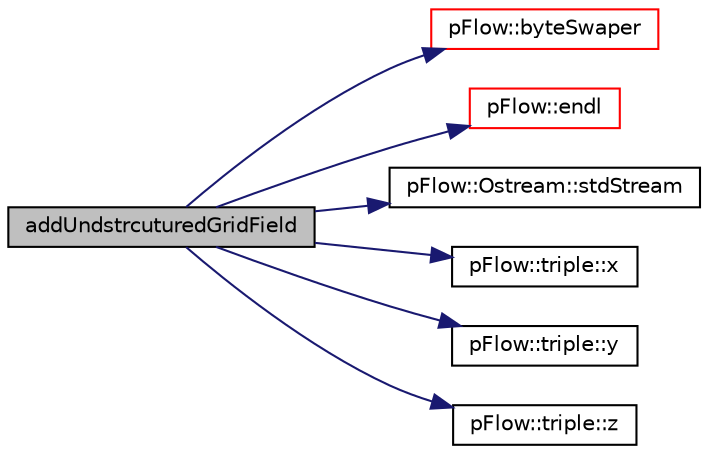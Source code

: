 digraph "addUndstrcuturedGridField"
{
 // LATEX_PDF_SIZE
  edge [fontname="Helvetica",fontsize="10",labelfontname="Helvetica",labelfontsize="10"];
  node [fontname="Helvetica",fontsize="10",shape=record];
  rankdir="LR";
  Node1 [label="addUndstrcuturedGridField",height=0.2,width=0.4,color="black", fillcolor="grey75", style="filled", fontcolor="black",tooltip=" "];
  Node1 -> Node2 [color="midnightblue",fontsize="10",style="solid",fontname="Helvetica"];
  Node2 [label="pFlow::byteSwaper",height=0.2,width=0.4,color="red", fillcolor="white", style="filled",URL="$namespacepFlow.html#a6e11ba7678e8a9b68bcba5702b9fd4db",tooltip=" "];
  Node1 -> Node4 [color="midnightblue",fontsize="10",style="solid",fontname="Helvetica"];
  Node4 [label="pFlow::endl",height=0.2,width=0.4,color="red", fillcolor="white", style="filled",URL="$namespacepFlow.html#aba8f0c455a3fdb4b05ad33a25b13b189",tooltip="Add newline and flush stream."];
  Node1 -> Node6 [color="midnightblue",fontsize="10",style="solid",fontname="Helvetica"];
  Node6 [label="pFlow::Ostream::stdStream",height=0.2,width=0.4,color="black", fillcolor="white", style="filled",URL="$classpFlow_1_1Ostream.html#a85c6b56e0bda057d90907932ea9647ac",tooltip="Access to underlying std::ostream."];
  Node1 -> Node7 [color="midnightblue",fontsize="10",style="solid",fontname="Helvetica"];
  Node7 [label="pFlow::triple::x",height=0.2,width=0.4,color="black", fillcolor="white", style="filled",URL="$classpFlow_1_1triple.html#a2f365146ce767d3de7ae125abd193b33",tooltip="access component"];
  Node1 -> Node8 [color="midnightblue",fontsize="10",style="solid",fontname="Helvetica"];
  Node8 [label="pFlow::triple::y",height=0.2,width=0.4,color="black", fillcolor="white", style="filled",URL="$classpFlow_1_1triple.html#a28d901cc27d3756a830e4de5a484b967",tooltip="access component"];
  Node1 -> Node9 [color="midnightblue",fontsize="10",style="solid",fontname="Helvetica"];
  Node9 [label="pFlow::triple::z",height=0.2,width=0.4,color="black", fillcolor="white", style="filled",URL="$classpFlow_1_1triple.html#a5c836d3919741edf1ba805c98dbd21b7",tooltip="access component"];
}
